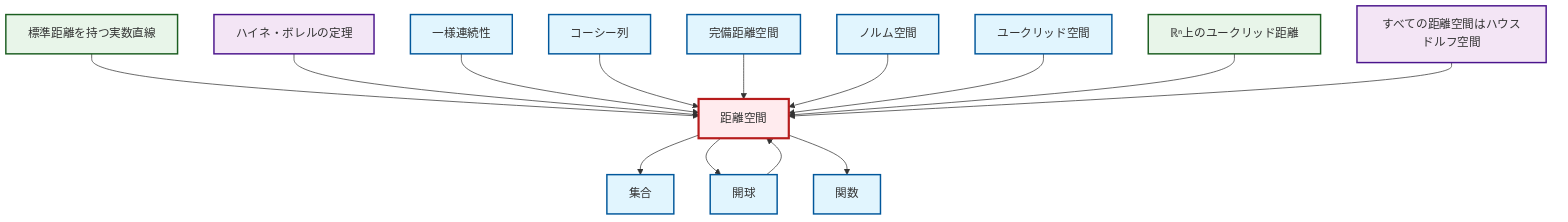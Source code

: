 graph TD
    classDef definition fill:#e1f5fe,stroke:#01579b,stroke-width:2px
    classDef theorem fill:#f3e5f5,stroke:#4a148c,stroke-width:2px
    classDef axiom fill:#fff3e0,stroke:#e65100,stroke-width:2px
    classDef example fill:#e8f5e9,stroke:#1b5e20,stroke-width:2px
    classDef current fill:#ffebee,stroke:#b71c1c,stroke-width:3px
    def-normed-vector-space["ノルム空間"]:::definition
    def-set["集合"]:::definition
    thm-metric-hausdorff["すべての距離空間はハウスドルフ空間"]:::theorem
    def-euclidean-space["ユークリッド空間"]:::definition
    def-uniform-continuity["一様連続性"]:::definition
    def-function["関数"]:::definition
    ex-euclidean-metric["ℝⁿ上のユークリッド距離"]:::example
    def-complete-metric-space["完備距離空間"]:::definition
    ex-real-line-metric["標準距離を持つ実数直線"]:::example
    def-open-ball["開球"]:::definition
    def-metric-space["距離空間"]:::definition
    thm-heine-borel["ハイネ・ボレルの定理"]:::theorem
    def-cauchy-sequence["コーシー列"]:::definition
    def-metric-space --> def-set
    ex-real-line-metric --> def-metric-space
    thm-heine-borel --> def-metric-space
    def-uniform-continuity --> def-metric-space
    def-metric-space --> def-open-ball
    def-cauchy-sequence --> def-metric-space
    def-complete-metric-space --> def-metric-space
    def-normed-vector-space --> def-metric-space
    def-euclidean-space --> def-metric-space
    def-metric-space --> def-function
    def-open-ball --> def-metric-space
    ex-euclidean-metric --> def-metric-space
    thm-metric-hausdorff --> def-metric-space
    class def-metric-space current